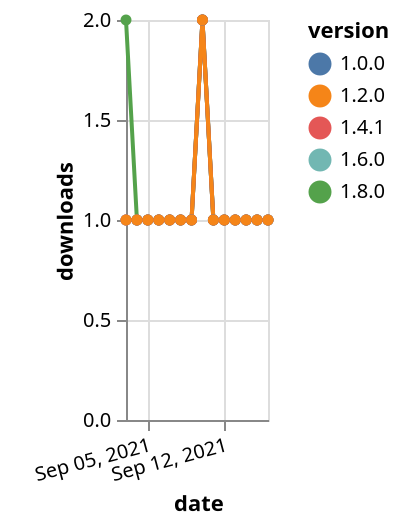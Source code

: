 {"$schema": "https://vega.github.io/schema/vega-lite/v5.json", "description": "A simple bar chart with embedded data.", "data": {"values": [{"date": "2021-09-03", "total": 161, "delta": 1, "version": "1.6.0"}, {"date": "2021-09-04", "total": 162, "delta": 1, "version": "1.6.0"}, {"date": "2021-09-05", "total": 163, "delta": 1, "version": "1.6.0"}, {"date": "2021-09-06", "total": 164, "delta": 1, "version": "1.6.0"}, {"date": "2021-09-07", "total": 165, "delta": 1, "version": "1.6.0"}, {"date": "2021-09-08", "total": 166, "delta": 1, "version": "1.6.0"}, {"date": "2021-09-09", "total": 167, "delta": 1, "version": "1.6.0"}, {"date": "2021-09-10", "total": 169, "delta": 2, "version": "1.6.0"}, {"date": "2021-09-11", "total": 170, "delta": 1, "version": "1.6.0"}, {"date": "2021-09-12", "total": 171, "delta": 1, "version": "1.6.0"}, {"date": "2021-09-13", "total": 172, "delta": 1, "version": "1.6.0"}, {"date": "2021-09-14", "total": 173, "delta": 1, "version": "1.6.0"}, {"date": "2021-09-15", "total": 174, "delta": 1, "version": "1.6.0"}, {"date": "2021-09-16", "total": 175, "delta": 1, "version": "1.6.0"}, {"date": "2021-09-03", "total": 115, "delta": 2, "version": "1.8.0"}, {"date": "2021-09-04", "total": 116, "delta": 1, "version": "1.8.0"}, {"date": "2021-09-05", "total": 117, "delta": 1, "version": "1.8.0"}, {"date": "2021-09-06", "total": 118, "delta": 1, "version": "1.8.0"}, {"date": "2021-09-07", "total": 119, "delta": 1, "version": "1.8.0"}, {"date": "2021-09-08", "total": 120, "delta": 1, "version": "1.8.0"}, {"date": "2021-09-09", "total": 121, "delta": 1, "version": "1.8.0"}, {"date": "2021-09-10", "total": 123, "delta": 2, "version": "1.8.0"}, {"date": "2021-09-11", "total": 124, "delta": 1, "version": "1.8.0"}, {"date": "2021-09-12", "total": 125, "delta": 1, "version": "1.8.0"}, {"date": "2021-09-13", "total": 126, "delta": 1, "version": "1.8.0"}, {"date": "2021-09-14", "total": 127, "delta": 1, "version": "1.8.0"}, {"date": "2021-09-15", "total": 128, "delta": 1, "version": "1.8.0"}, {"date": "2021-09-16", "total": 129, "delta": 1, "version": "1.8.0"}, {"date": "2021-09-03", "total": 166, "delta": 1, "version": "1.0.0"}, {"date": "2021-09-04", "total": 167, "delta": 1, "version": "1.0.0"}, {"date": "2021-09-05", "total": 168, "delta": 1, "version": "1.0.0"}, {"date": "2021-09-06", "total": 169, "delta": 1, "version": "1.0.0"}, {"date": "2021-09-07", "total": 170, "delta": 1, "version": "1.0.0"}, {"date": "2021-09-08", "total": 171, "delta": 1, "version": "1.0.0"}, {"date": "2021-09-09", "total": 172, "delta": 1, "version": "1.0.0"}, {"date": "2021-09-10", "total": 174, "delta": 2, "version": "1.0.0"}, {"date": "2021-09-11", "total": 175, "delta": 1, "version": "1.0.0"}, {"date": "2021-09-12", "total": 176, "delta": 1, "version": "1.0.0"}, {"date": "2021-09-13", "total": 177, "delta": 1, "version": "1.0.0"}, {"date": "2021-09-14", "total": 178, "delta": 1, "version": "1.0.0"}, {"date": "2021-09-15", "total": 179, "delta": 1, "version": "1.0.0"}, {"date": "2021-09-16", "total": 180, "delta": 1, "version": "1.0.0"}, {"date": "2021-09-03", "total": 142, "delta": 1, "version": "1.4.1"}, {"date": "2021-09-04", "total": 143, "delta": 1, "version": "1.4.1"}, {"date": "2021-09-05", "total": 144, "delta": 1, "version": "1.4.1"}, {"date": "2021-09-06", "total": 145, "delta": 1, "version": "1.4.1"}, {"date": "2021-09-07", "total": 146, "delta": 1, "version": "1.4.1"}, {"date": "2021-09-08", "total": 147, "delta": 1, "version": "1.4.1"}, {"date": "2021-09-09", "total": 148, "delta": 1, "version": "1.4.1"}, {"date": "2021-09-10", "total": 150, "delta": 2, "version": "1.4.1"}, {"date": "2021-09-11", "total": 151, "delta": 1, "version": "1.4.1"}, {"date": "2021-09-12", "total": 152, "delta": 1, "version": "1.4.1"}, {"date": "2021-09-13", "total": 153, "delta": 1, "version": "1.4.1"}, {"date": "2021-09-14", "total": 154, "delta": 1, "version": "1.4.1"}, {"date": "2021-09-15", "total": 155, "delta": 1, "version": "1.4.1"}, {"date": "2021-09-16", "total": 156, "delta": 1, "version": "1.4.1"}, {"date": "2021-09-03", "total": 173, "delta": 1, "version": "1.2.0"}, {"date": "2021-09-04", "total": 174, "delta": 1, "version": "1.2.0"}, {"date": "2021-09-05", "total": 175, "delta": 1, "version": "1.2.0"}, {"date": "2021-09-06", "total": 176, "delta": 1, "version": "1.2.0"}, {"date": "2021-09-07", "total": 177, "delta": 1, "version": "1.2.0"}, {"date": "2021-09-08", "total": 178, "delta": 1, "version": "1.2.0"}, {"date": "2021-09-09", "total": 179, "delta": 1, "version": "1.2.0"}, {"date": "2021-09-10", "total": 181, "delta": 2, "version": "1.2.0"}, {"date": "2021-09-11", "total": 182, "delta": 1, "version": "1.2.0"}, {"date": "2021-09-12", "total": 183, "delta": 1, "version": "1.2.0"}, {"date": "2021-09-13", "total": 184, "delta": 1, "version": "1.2.0"}, {"date": "2021-09-14", "total": 185, "delta": 1, "version": "1.2.0"}, {"date": "2021-09-15", "total": 186, "delta": 1, "version": "1.2.0"}, {"date": "2021-09-16", "total": 187, "delta": 1, "version": "1.2.0"}]}, "width": "container", "mark": {"type": "line", "point": {"filled": true}}, "encoding": {"x": {"field": "date", "type": "temporal", "timeUnit": "yearmonthdate", "title": "date", "axis": {"labelAngle": -15}}, "y": {"field": "delta", "type": "quantitative", "title": "downloads"}, "color": {"field": "version", "type": "nominal"}, "tooltip": {"field": "delta"}}}